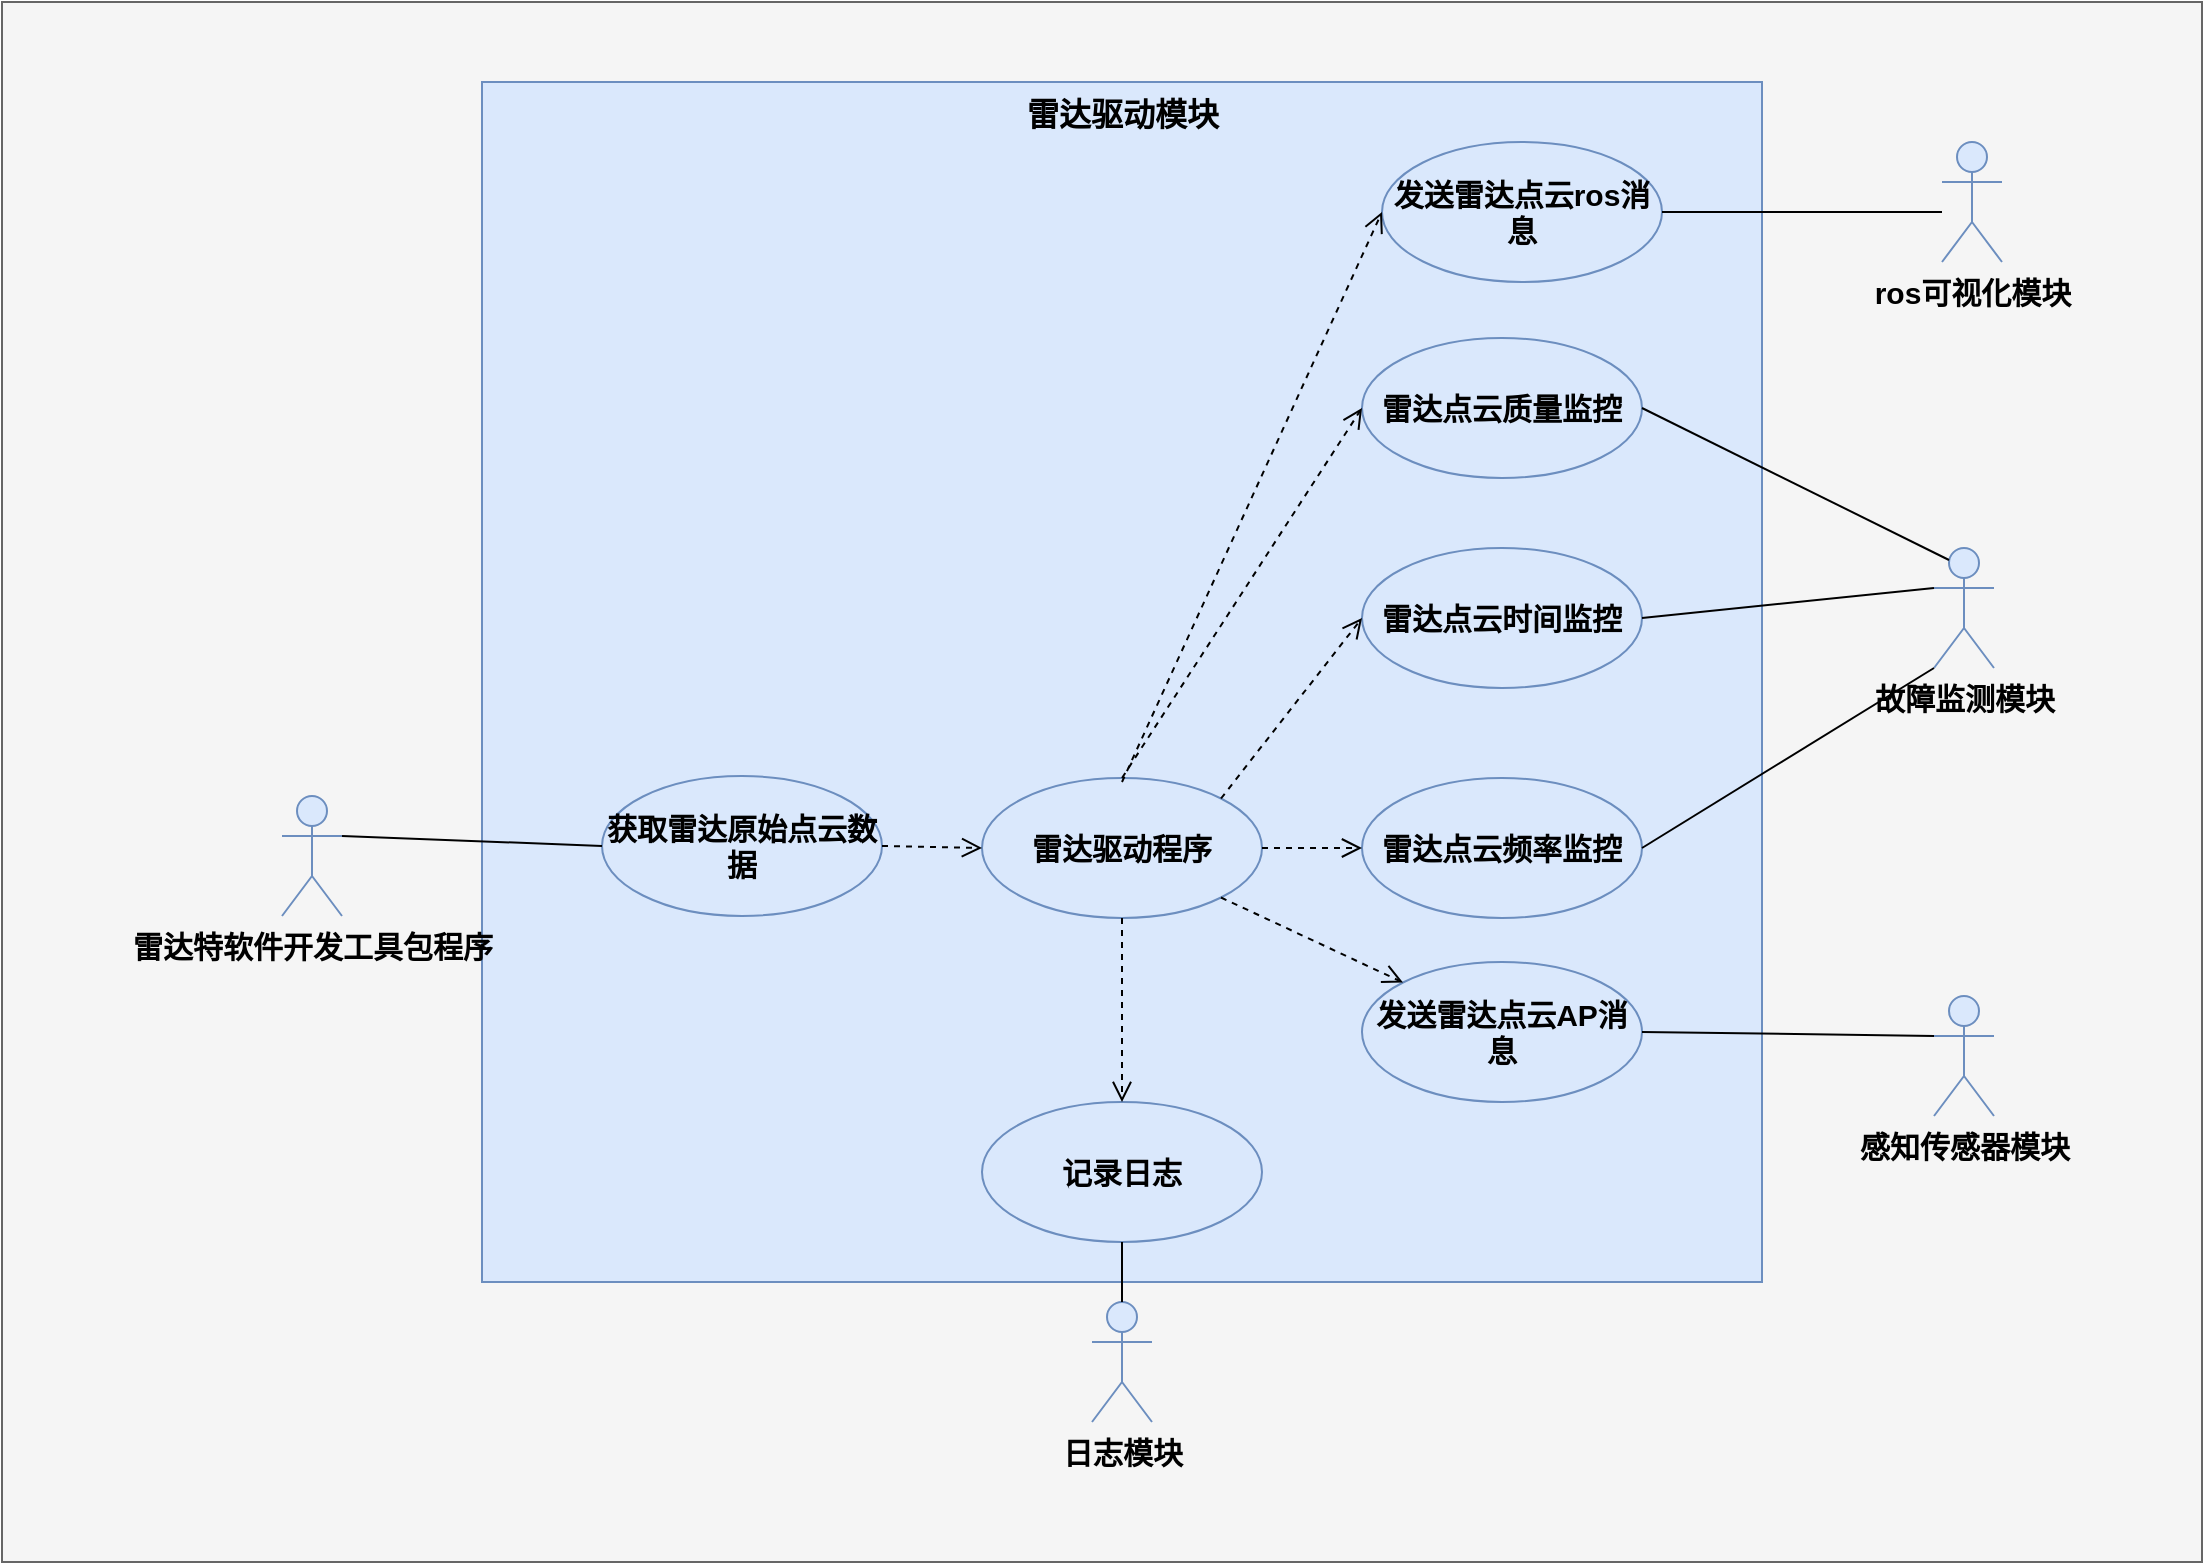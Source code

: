 <mxfile version="22.1.21" type="github">
  <diagram name="第 1 页" id="Q8VzYoy-hQfeX_PJ2re1">
    <mxGraphModel dx="1050" dy="565" grid="1" gridSize="10" guides="1" tooltips="1" connect="1" arrows="1" fold="1" page="1" pageScale="1" pageWidth="1920" pageHeight="1200" math="0" shadow="0">
      <root>
        <mxCell id="0" />
        <mxCell id="1" parent="0" />
        <mxCell id="NlOH7jcBOCSyWvMb8UaH-1" value="" style="html=1;fillColor=#f5f5f5;fontColor=#333333;strokeColor=#666666;" parent="1" vertex="1">
          <mxGeometry x="50" width="1100" height="780" as="geometry" />
        </mxCell>
        <mxCell id="NlOH7jcBOCSyWvMb8UaH-3" value="雷达驱动模块" style="html=1;fillColor=#dae8fc;strokeColor=#6c8ebf;fontStyle=1;horizontal=1;verticalAlign=top;fontSize=16;" parent="1" vertex="1">
          <mxGeometry x="290" y="40" width="640" height="600" as="geometry" />
        </mxCell>
        <mxCell id="NlOH7jcBOCSyWvMb8UaH-4" value="雷达驱动程序" style="ellipse;whiteSpace=wrap;html=1;fontSize=15;fillColor=#dae8fc;strokeColor=#6c8ebf;fontStyle=1" parent="1" vertex="1">
          <mxGeometry x="540" y="388" width="140" height="70" as="geometry" />
        </mxCell>
        <mxCell id="NlOH7jcBOCSyWvMb8UaH-8" value="雷达点云质量监控" style="ellipse;whiteSpace=wrap;html=1;fontSize=15;fillColor=#dae8fc;strokeColor=#6c8ebf;fontStyle=1" parent="1" vertex="1">
          <mxGeometry x="730" y="168" width="140" height="70" as="geometry" />
        </mxCell>
        <mxCell id="NlOH7jcBOCSyWvMb8UaH-9" value="获取雷达原始点云数据" style="ellipse;whiteSpace=wrap;html=1;fontSize=15;fillColor=#dae8fc;strokeColor=#6c8ebf;fontStyle=1" parent="1" vertex="1">
          <mxGeometry x="350" y="387" width="140" height="70" as="geometry" />
        </mxCell>
        <mxCell id="NlOH7jcBOCSyWvMb8UaH-12" value="故障监测模块" style="shape=umlActor;verticalLabelPosition=bottom;verticalAlign=top;html=1;fillColor=#dae8fc;strokeColor=#6c8ebf;fontStyle=1;fontSize=15;" parent="1" vertex="1">
          <mxGeometry x="1016" y="273" width="30" height="60" as="geometry" />
        </mxCell>
        <mxCell id="NlOH7jcBOCSyWvMb8UaH-13" value="雷达特软件开发工具包程序" style="shape=umlActor;verticalLabelPosition=bottom;verticalAlign=top;html=1;fillColor=#dae8fc;strokeColor=#6c8ebf;fontStyle=1;fontSize=15;" parent="1" vertex="1">
          <mxGeometry x="190" y="397" width="30" height="60" as="geometry" />
        </mxCell>
        <mxCell id="NlOH7jcBOCSyWvMb8UaH-15" value="雷达点云时间监控" style="ellipse;whiteSpace=wrap;html=1;fontSize=15;fillColor=#dae8fc;strokeColor=#6c8ebf;fontStyle=1" parent="1" vertex="1">
          <mxGeometry x="730" y="273" width="140" height="70" as="geometry" />
        </mxCell>
        <mxCell id="NlOH7jcBOCSyWvMb8UaH-16" value="雷达点云频率监控" style="ellipse;whiteSpace=wrap;html=1;fontSize=15;fillColor=#dae8fc;strokeColor=#6c8ebf;fontStyle=1" parent="1" vertex="1">
          <mxGeometry x="730" y="388" width="140" height="70" as="geometry" />
        </mxCell>
        <mxCell id="NlOH7jcBOCSyWvMb8UaH-17" value="发送雷达点云AP消息" style="ellipse;whiteSpace=wrap;html=1;fontSize=15;fillColor=#dae8fc;strokeColor=#6c8ebf;fontStyle=1" parent="1" vertex="1">
          <mxGeometry x="730" y="480" width="140" height="70" as="geometry" />
        </mxCell>
        <mxCell id="NlOH7jcBOCSyWvMb8UaH-18" value="记录日志" style="ellipse;whiteSpace=wrap;html=1;fontSize=15;fillColor=#dae8fc;strokeColor=#6c8ebf;fontStyle=1" parent="1" vertex="1">
          <mxGeometry x="540" y="550" width="140" height="70" as="geometry" />
        </mxCell>
        <mxCell id="NlOH7jcBOCSyWvMb8UaH-20" value="日志模块" style="shape=umlActor;verticalLabelPosition=bottom;verticalAlign=top;html=1;fillColor=#dae8fc;strokeColor=#6c8ebf;fontStyle=1;fontSize=15;" parent="1" vertex="1">
          <mxGeometry x="595" y="650" width="30" height="60" as="geometry" />
        </mxCell>
        <mxCell id="NlOH7jcBOCSyWvMb8UaH-23" value="" style="html=1;verticalAlign=bottom;endArrow=open;dashed=1;endSize=8;rounded=0;fontSize=15;exitX=1;exitY=0.5;exitDx=0;exitDy=0;entryX=0;entryY=0.5;entryDx=0;entryDy=0;" parent="1" source="NlOH7jcBOCSyWvMb8UaH-9" target="NlOH7jcBOCSyWvMb8UaH-4" edge="1">
          <mxGeometry relative="1" as="geometry">
            <mxPoint x="500" y="318" as="sourcePoint" />
            <mxPoint x="620" y="398" as="targetPoint" />
          </mxGeometry>
        </mxCell>
        <mxCell id="NlOH7jcBOCSyWvMb8UaH-26" value="" style="html=1;verticalAlign=bottom;endArrow=open;dashed=1;endSize=8;rounded=0;fontSize=15;entryX=0;entryY=0.5;entryDx=0;entryDy=0;exitX=0.5;exitY=0;exitDx=0;exitDy=0;" parent="1" source="NlOH7jcBOCSyWvMb8UaH-4" target="NlOH7jcBOCSyWvMb8UaH-8" edge="1">
          <mxGeometry relative="1" as="geometry">
            <mxPoint x="620" y="398" as="sourcePoint" />
            <mxPoint x="500" y="208" as="targetPoint" />
          </mxGeometry>
        </mxCell>
        <mxCell id="NlOH7jcBOCSyWvMb8UaH-27" value="" style="html=1;verticalAlign=bottom;endArrow=open;dashed=1;endSize=8;rounded=0;fontSize=15;entryX=0;entryY=0.5;entryDx=0;entryDy=0;exitX=1;exitY=0;exitDx=0;exitDy=0;" parent="1" source="NlOH7jcBOCSyWvMb8UaH-4" target="NlOH7jcBOCSyWvMb8UaH-15" edge="1">
          <mxGeometry relative="1" as="geometry">
            <mxPoint x="620" y="398" as="sourcePoint" />
            <mxPoint x="740" y="213" as="targetPoint" />
          </mxGeometry>
        </mxCell>
        <mxCell id="NlOH7jcBOCSyWvMb8UaH-28" value="" style="html=1;verticalAlign=bottom;endArrow=open;dashed=1;endSize=8;rounded=0;fontSize=15;entryX=0;entryY=0.5;entryDx=0;entryDy=0;exitX=1;exitY=0.5;exitDx=0;exitDy=0;" parent="1" source="NlOH7jcBOCSyWvMb8UaH-4" target="NlOH7jcBOCSyWvMb8UaH-16" edge="1">
          <mxGeometry relative="1" as="geometry">
            <mxPoint x="670.005" y="408.508" as="sourcePoint" />
            <mxPoint x="740" y="318" as="targetPoint" />
          </mxGeometry>
        </mxCell>
        <mxCell id="NlOH7jcBOCSyWvMb8UaH-29" value="" style="html=1;verticalAlign=bottom;endArrow=open;dashed=1;endSize=8;rounded=0;fontSize=15;entryX=0;entryY=0;entryDx=0;entryDy=0;exitX=1;exitY=1;exitDx=0;exitDy=0;" parent="1" source="NlOH7jcBOCSyWvMb8UaH-4" target="NlOH7jcBOCSyWvMb8UaH-17" edge="1">
          <mxGeometry relative="1" as="geometry">
            <mxPoint x="690" y="433" as="sourcePoint" />
            <mxPoint x="740" y="433" as="targetPoint" />
          </mxGeometry>
        </mxCell>
        <mxCell id="NlOH7jcBOCSyWvMb8UaH-30" value="" style="html=1;verticalAlign=bottom;endArrow=open;dashed=1;endSize=8;rounded=0;fontSize=15;exitX=0.5;exitY=1;exitDx=0;exitDy=0;" parent="1" source="NlOH7jcBOCSyWvMb8UaH-4" target="NlOH7jcBOCSyWvMb8UaH-18" edge="1">
          <mxGeometry relative="1" as="geometry">
            <mxPoint x="610" y="457" as="sourcePoint" />
            <mxPoint x="740" y="522" as="targetPoint" />
          </mxGeometry>
        </mxCell>
        <mxCell id="NlOH7jcBOCSyWvMb8UaH-50" value="发送雷达点云ros消息" style="ellipse;whiteSpace=wrap;html=1;fontSize=15;fillColor=#dae8fc;strokeColor=#6c8ebf;fontStyle=1" parent="1" vertex="1">
          <mxGeometry x="740" y="70" width="140" height="70" as="geometry" />
        </mxCell>
        <mxCell id="NlOH7jcBOCSyWvMb8UaH-53" value="&lt;span style=&quot;&quot;&gt;ros可视化模块&lt;/span&gt;" style="shape=umlActor;verticalLabelPosition=bottom;verticalAlign=top;html=1;fillColor=#dae8fc;strokeColor=#6c8ebf;fontStyle=1;fontSize=15;" parent="1" vertex="1">
          <mxGeometry x="1020" y="70" width="30" height="60" as="geometry" />
        </mxCell>
        <mxCell id="NlOH7jcBOCSyWvMb8UaH-54" value="" style="line;strokeWidth=1;fillColor=none;align=left;verticalAlign=middle;spacingTop=-1;spacingLeft=3;spacingRight=3;rotatable=0;labelPosition=right;points=[];portConstraint=eastwest;fontSize=15;" parent="1" vertex="1">
          <mxGeometry x="880" y="101" width="140" height="8" as="geometry" />
        </mxCell>
        <mxCell id="NlOH7jcBOCSyWvMb8UaH-56" value="" style="html=1;verticalAlign=bottom;endArrow=open;dashed=1;endSize=8;rounded=0;fontSize=15;entryX=0;entryY=0.5;entryDx=0;entryDy=0;" parent="1" target="NlOH7jcBOCSyWvMb8UaH-50" edge="1">
          <mxGeometry relative="1" as="geometry">
            <mxPoint x="610" y="390" as="sourcePoint" />
            <mxPoint x="500" y="115.0" as="targetPoint" />
          </mxGeometry>
        </mxCell>
        <mxCell id="NlOH7jcBOCSyWvMb8UaH-64" value="" style="endArrow=none;html=1;rounded=0;exitX=1;exitY=0.5;exitDx=0;exitDy=0;entryX=0.25;entryY=0.1;entryDx=0;entryDy=0;entryPerimeter=0;" parent="1" source="NlOH7jcBOCSyWvMb8UaH-8" target="NlOH7jcBOCSyWvMb8UaH-12" edge="1">
          <mxGeometry width="50" height="50" relative="1" as="geometry">
            <mxPoint x="980" y="300" as="sourcePoint" />
            <mxPoint x="1030" y="250" as="targetPoint" />
          </mxGeometry>
        </mxCell>
        <mxCell id="NlOH7jcBOCSyWvMb8UaH-65" value="" style="endArrow=none;html=1;rounded=0;exitX=1;exitY=0.5;exitDx=0;exitDy=0;entryX=0;entryY=0.333;entryDx=0;entryDy=0;entryPerimeter=0;" parent="1" source="NlOH7jcBOCSyWvMb8UaH-15" target="NlOH7jcBOCSyWvMb8UaH-12" edge="1">
          <mxGeometry width="50" height="50" relative="1" as="geometry">
            <mxPoint x="880" y="213" as="sourcePoint" />
            <mxPoint x="1034" y="289" as="targetPoint" />
          </mxGeometry>
        </mxCell>
        <mxCell id="NlOH7jcBOCSyWvMb8UaH-66" value="" style="endArrow=none;html=1;rounded=0;exitX=1;exitY=0.5;exitDx=0;exitDy=0;entryX=0;entryY=1;entryDx=0;entryDy=0;entryPerimeter=0;" parent="1" source="NlOH7jcBOCSyWvMb8UaH-16" target="NlOH7jcBOCSyWvMb8UaH-12" edge="1">
          <mxGeometry width="50" height="50" relative="1" as="geometry">
            <mxPoint x="880" y="318" as="sourcePoint" />
            <mxPoint x="1026" y="303" as="targetPoint" />
          </mxGeometry>
        </mxCell>
        <mxCell id="NlOH7jcBOCSyWvMb8UaH-67" value="" style="endArrow=none;html=1;rounded=0;exitX=0.5;exitY=1;exitDx=0;exitDy=0;entryX=0.5;entryY=0;entryDx=0;entryDy=0;entryPerimeter=0;" parent="1" source="NlOH7jcBOCSyWvMb8UaH-18" target="NlOH7jcBOCSyWvMb8UaH-20" edge="1">
          <mxGeometry width="50" height="50" relative="1" as="geometry">
            <mxPoint x="880" y="433" as="sourcePoint" />
            <mxPoint x="1026" y="343" as="targetPoint" />
          </mxGeometry>
        </mxCell>
        <mxCell id="NlOH7jcBOCSyWvMb8UaH-68" value="" style="endArrow=none;html=1;rounded=0;exitX=1;exitY=0.333;exitDx=0;exitDy=0;entryX=0;entryY=0.5;entryDx=0;entryDy=0;exitPerimeter=0;" parent="1" source="NlOH7jcBOCSyWvMb8UaH-13" target="NlOH7jcBOCSyWvMb8UaH-9" edge="1">
          <mxGeometry width="50" height="50" relative="1" as="geometry">
            <mxPoint x="620" y="750" as="sourcePoint" />
            <mxPoint x="620" y="890" as="targetPoint" />
          </mxGeometry>
        </mxCell>
        <mxCell id="NlOH7jcBOCSyWvMb8UaH-70" value="感知传感器模块" style="shape=umlActor;verticalLabelPosition=bottom;verticalAlign=top;html=1;fillColor=#dae8fc;strokeColor=#6c8ebf;fontStyle=1;fontSize=15;" parent="1" vertex="1">
          <mxGeometry x="1016" y="497" width="30" height="60" as="geometry" />
        </mxCell>
        <mxCell id="NlOH7jcBOCSyWvMb8UaH-74" value="" style="endArrow=none;html=1;rounded=0;exitX=1;exitY=0.5;exitDx=0;exitDy=0;entryX=0;entryY=0.333;entryDx=0;entryDy=0;entryPerimeter=0;" parent="1" source="NlOH7jcBOCSyWvMb8UaH-17" target="NlOH7jcBOCSyWvMb8UaH-70" edge="1">
          <mxGeometry width="50" height="50" relative="1" as="geometry">
            <mxPoint x="620" y="750" as="sourcePoint" />
            <mxPoint x="620" y="890" as="targetPoint" />
          </mxGeometry>
        </mxCell>
      </root>
    </mxGraphModel>
  </diagram>
</mxfile>
